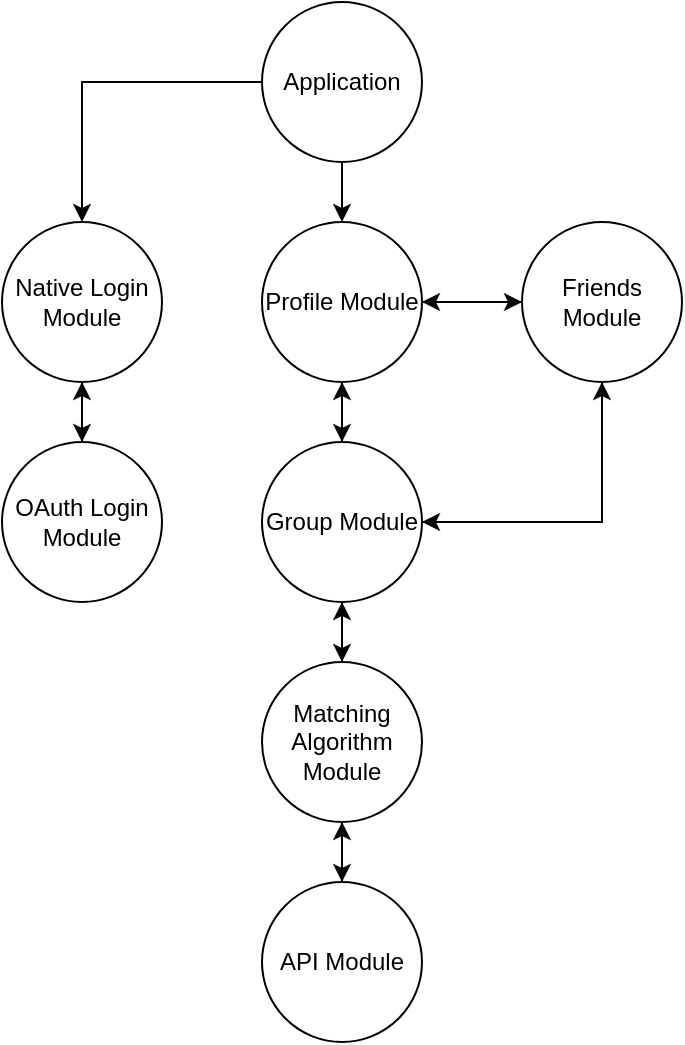 <mxfile version="20.5.1" type="device"><diagram id="0AvFu-IxXln21gBCuecc" name="Page-1"><mxGraphModel dx="1146" dy="526" grid="1" gridSize="10" guides="1" tooltips="1" connect="1" arrows="1" fold="1" page="1" pageScale="1" pageWidth="850" pageHeight="1100" math="0" shadow="0"><root><mxCell id="0"/><mxCell id="1" parent="0"/><mxCell id="svAqfrlbq7VV2-xmJOU6-4" style="edgeStyle=orthogonalEdgeStyle;rounded=0;orthogonalLoop=1;jettySize=auto;html=1;exitX=0;exitY=0.5;exitDx=0;exitDy=0;entryX=0.5;entryY=0;entryDx=0;entryDy=0;" edge="1" parent="1" source="svAqfrlbq7VV2-xmJOU6-1" target="svAqfrlbq7VV2-xmJOU6-2"><mxGeometry relative="1" as="geometry"/></mxCell><mxCell id="svAqfrlbq7VV2-xmJOU6-8" style="edgeStyle=orthogonalEdgeStyle;rounded=0;orthogonalLoop=1;jettySize=auto;html=1;exitX=0.5;exitY=1;exitDx=0;exitDy=0;entryX=0.5;entryY=0;entryDx=0;entryDy=0;" edge="1" parent="1" source="svAqfrlbq7VV2-xmJOU6-1" target="svAqfrlbq7VV2-xmJOU6-7"><mxGeometry relative="1" as="geometry"/></mxCell><mxCell id="svAqfrlbq7VV2-xmJOU6-1" value="Application" style="ellipse;whiteSpace=wrap;html=1;aspect=fixed;" vertex="1" parent="1"><mxGeometry x="310" y="170" width="80" height="80" as="geometry"/></mxCell><mxCell id="svAqfrlbq7VV2-xmJOU6-6" style="edgeStyle=orthogonalEdgeStyle;rounded=0;orthogonalLoop=1;jettySize=auto;html=1;exitX=0.5;exitY=1;exitDx=0;exitDy=0;entryX=0.5;entryY=0;entryDx=0;entryDy=0;" edge="1" parent="1" source="svAqfrlbq7VV2-xmJOU6-2" target="svAqfrlbq7VV2-xmJOU6-5"><mxGeometry relative="1" as="geometry"/></mxCell><mxCell id="svAqfrlbq7VV2-xmJOU6-2" value="Native Login Module" style="ellipse;whiteSpace=wrap;html=1;aspect=fixed;" vertex="1" parent="1"><mxGeometry x="180" y="280" width="80" height="80" as="geometry"/></mxCell><mxCell id="svAqfrlbq7VV2-xmJOU6-9" style="edgeStyle=orthogonalEdgeStyle;rounded=0;orthogonalLoop=1;jettySize=auto;html=1;exitX=0.5;exitY=0;exitDx=0;exitDy=0;entryX=0.5;entryY=1;entryDx=0;entryDy=0;" edge="1" parent="1" source="svAqfrlbq7VV2-xmJOU6-5" target="svAqfrlbq7VV2-xmJOU6-2"><mxGeometry relative="1" as="geometry"/></mxCell><mxCell id="svAqfrlbq7VV2-xmJOU6-5" value="OAuth Login Module" style="ellipse;whiteSpace=wrap;html=1;aspect=fixed;" vertex="1" parent="1"><mxGeometry x="180" y="390" width="80" height="80" as="geometry"/></mxCell><mxCell id="svAqfrlbq7VV2-xmJOU6-11" style="edgeStyle=orthogonalEdgeStyle;rounded=0;orthogonalLoop=1;jettySize=auto;html=1;exitX=1;exitY=0.5;exitDx=0;exitDy=0;entryX=0;entryY=0.5;entryDx=0;entryDy=0;" edge="1" parent="1" source="svAqfrlbq7VV2-xmJOU6-7" target="svAqfrlbq7VV2-xmJOU6-10"><mxGeometry relative="1" as="geometry"/></mxCell><mxCell id="svAqfrlbq7VV2-xmJOU6-14" style="edgeStyle=orthogonalEdgeStyle;rounded=0;orthogonalLoop=1;jettySize=auto;html=1;exitX=0.5;exitY=1;exitDx=0;exitDy=0;entryX=0.5;entryY=0;entryDx=0;entryDy=0;" edge="1" parent="1" source="svAqfrlbq7VV2-xmJOU6-7" target="svAqfrlbq7VV2-xmJOU6-13"><mxGeometry relative="1" as="geometry"/></mxCell><mxCell id="svAqfrlbq7VV2-xmJOU6-7" value="Profile Module" style="ellipse;whiteSpace=wrap;html=1;aspect=fixed;" vertex="1" parent="1"><mxGeometry x="310" y="280" width="80" height="80" as="geometry"/></mxCell><mxCell id="svAqfrlbq7VV2-xmJOU6-12" style="edgeStyle=orthogonalEdgeStyle;rounded=0;orthogonalLoop=1;jettySize=auto;html=1;exitX=0;exitY=0.5;exitDx=0;exitDy=0;entryX=1;entryY=0.5;entryDx=0;entryDy=0;" edge="1" parent="1" source="svAqfrlbq7VV2-xmJOU6-10" target="svAqfrlbq7VV2-xmJOU6-7"><mxGeometry relative="1" as="geometry"/></mxCell><mxCell id="svAqfrlbq7VV2-xmJOU6-19" style="edgeStyle=orthogonalEdgeStyle;rounded=0;orthogonalLoop=1;jettySize=auto;html=1;exitX=0.5;exitY=1;exitDx=0;exitDy=0;entryX=1;entryY=0.5;entryDx=0;entryDy=0;" edge="1" parent="1" source="svAqfrlbq7VV2-xmJOU6-10" target="svAqfrlbq7VV2-xmJOU6-13"><mxGeometry relative="1" as="geometry"/></mxCell><mxCell id="svAqfrlbq7VV2-xmJOU6-10" value="Friends Module" style="ellipse;whiteSpace=wrap;html=1;aspect=fixed;" vertex="1" parent="1"><mxGeometry x="440" y="280" width="80" height="80" as="geometry"/></mxCell><mxCell id="svAqfrlbq7VV2-xmJOU6-15" style="edgeStyle=orthogonalEdgeStyle;rounded=0;orthogonalLoop=1;jettySize=auto;html=1;exitX=0.5;exitY=0;exitDx=0;exitDy=0;entryX=0.5;entryY=1;entryDx=0;entryDy=0;" edge="1" parent="1" source="svAqfrlbq7VV2-xmJOU6-13" target="svAqfrlbq7VV2-xmJOU6-7"><mxGeometry relative="1" as="geometry"/></mxCell><mxCell id="svAqfrlbq7VV2-xmJOU6-20" style="edgeStyle=orthogonalEdgeStyle;rounded=0;orthogonalLoop=1;jettySize=auto;html=1;exitX=1;exitY=0.5;exitDx=0;exitDy=0;entryX=0.5;entryY=1;entryDx=0;entryDy=0;" edge="1" parent="1" source="svAqfrlbq7VV2-xmJOU6-13" target="svAqfrlbq7VV2-xmJOU6-10"><mxGeometry relative="1" as="geometry"/></mxCell><mxCell id="svAqfrlbq7VV2-xmJOU6-23" style="edgeStyle=orthogonalEdgeStyle;rounded=0;orthogonalLoop=1;jettySize=auto;html=1;exitX=0.5;exitY=1;exitDx=0;exitDy=0;entryX=0.5;entryY=0;entryDx=0;entryDy=0;" edge="1" parent="1" source="svAqfrlbq7VV2-xmJOU6-13" target="svAqfrlbq7VV2-xmJOU6-21"><mxGeometry relative="1" as="geometry"/></mxCell><mxCell id="svAqfrlbq7VV2-xmJOU6-13" value="Group Module" style="ellipse;whiteSpace=wrap;html=1;aspect=fixed;" vertex="1" parent="1"><mxGeometry x="310" y="390" width="80" height="80" as="geometry"/></mxCell><mxCell id="svAqfrlbq7VV2-xmJOU6-22" style="edgeStyle=orthogonalEdgeStyle;rounded=0;orthogonalLoop=1;jettySize=auto;html=1;exitX=0.5;exitY=0;exitDx=0;exitDy=0;entryX=0.5;entryY=1;entryDx=0;entryDy=0;" edge="1" parent="1" source="svAqfrlbq7VV2-xmJOU6-21" target="svAqfrlbq7VV2-xmJOU6-13"><mxGeometry relative="1" as="geometry"/></mxCell><mxCell id="svAqfrlbq7VV2-xmJOU6-25" style="edgeStyle=orthogonalEdgeStyle;rounded=0;orthogonalLoop=1;jettySize=auto;html=1;exitX=0.5;exitY=1;exitDx=0;exitDy=0;entryX=0.5;entryY=0;entryDx=0;entryDy=0;" edge="1" parent="1" source="svAqfrlbq7VV2-xmJOU6-21" target="svAqfrlbq7VV2-xmJOU6-24"><mxGeometry relative="1" as="geometry"/></mxCell><mxCell id="svAqfrlbq7VV2-xmJOU6-21" value="Matching Algorithm Module" style="ellipse;whiteSpace=wrap;html=1;aspect=fixed;" vertex="1" parent="1"><mxGeometry x="310" y="500" width="80" height="80" as="geometry"/></mxCell><mxCell id="svAqfrlbq7VV2-xmJOU6-26" style="edgeStyle=orthogonalEdgeStyle;rounded=0;orthogonalLoop=1;jettySize=auto;html=1;exitX=0.5;exitY=0;exitDx=0;exitDy=0;entryX=0.5;entryY=1;entryDx=0;entryDy=0;" edge="1" parent="1" source="svAqfrlbq7VV2-xmJOU6-24" target="svAqfrlbq7VV2-xmJOU6-21"><mxGeometry relative="1" as="geometry"/></mxCell><mxCell id="svAqfrlbq7VV2-xmJOU6-24" value="API Module" style="ellipse;whiteSpace=wrap;html=1;aspect=fixed;" vertex="1" parent="1"><mxGeometry x="310" y="610" width="80" height="80" as="geometry"/></mxCell></root></mxGraphModel></diagram></mxfile>